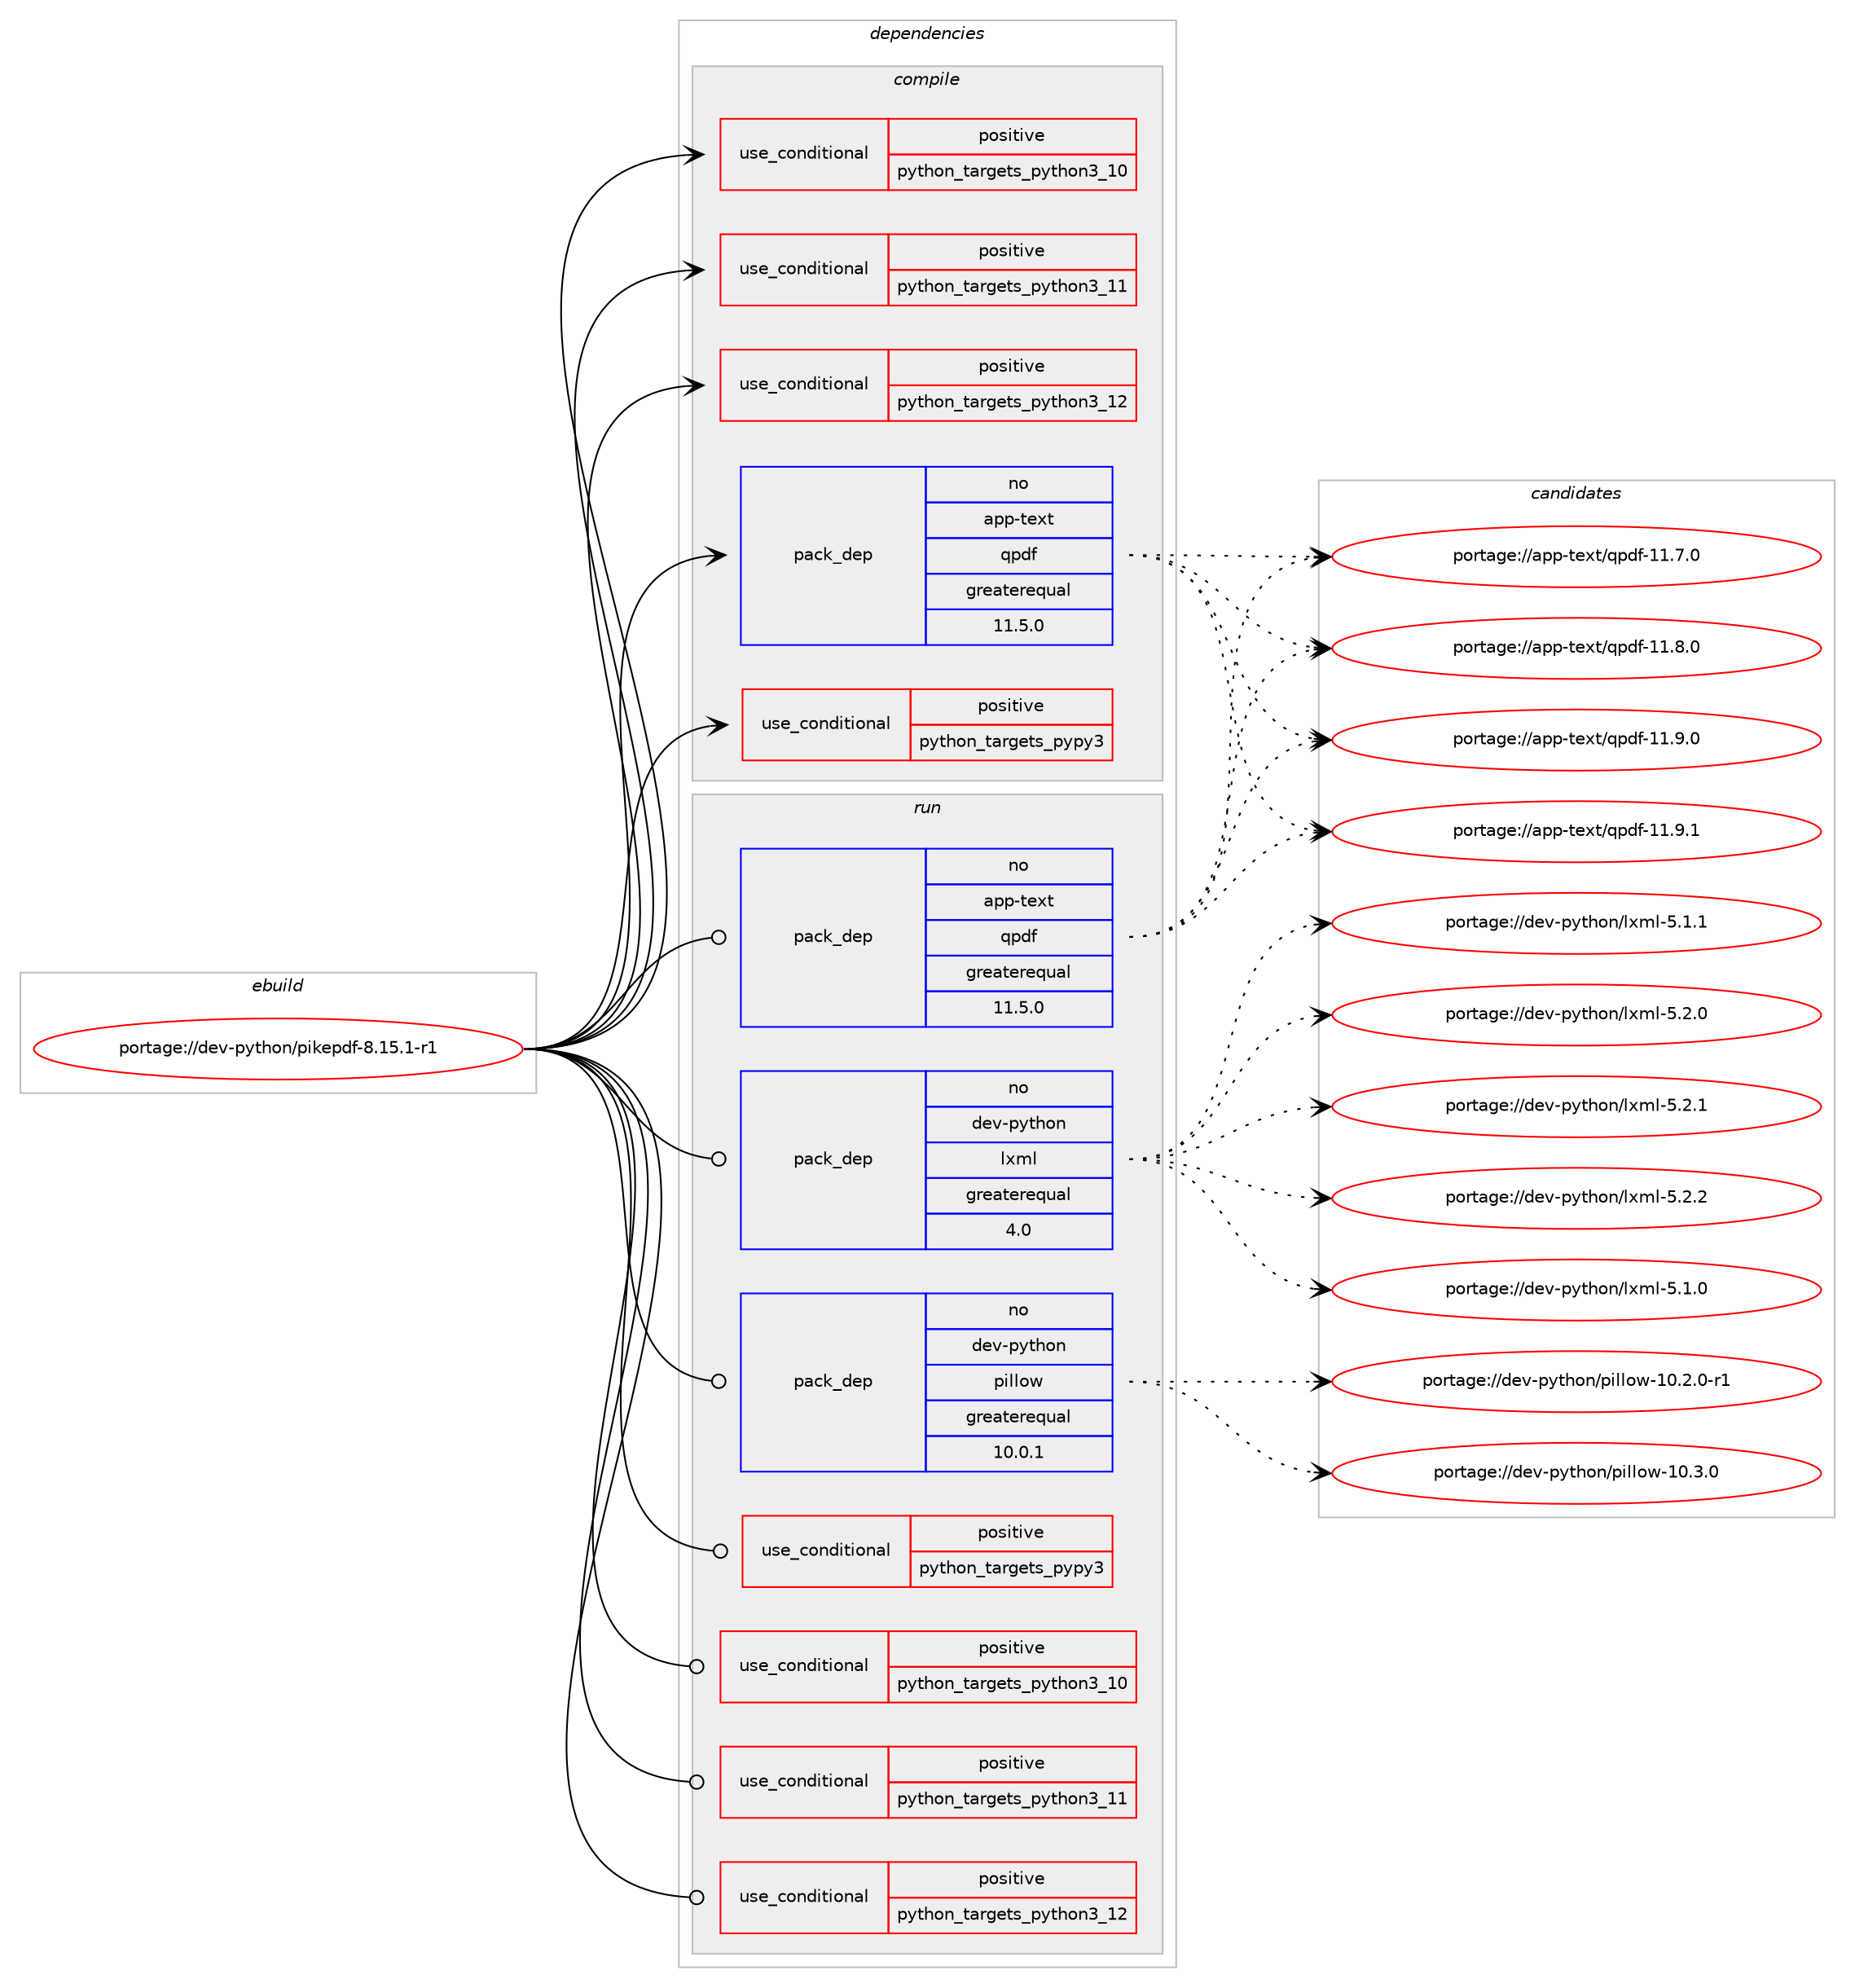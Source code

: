 digraph prolog {

# *************
# Graph options
# *************

newrank=true;
concentrate=true;
compound=true;
graph [rankdir=LR,fontname=Helvetica,fontsize=10,ranksep=1.5];#, ranksep=2.5, nodesep=0.2];
edge  [arrowhead=vee];
node  [fontname=Helvetica,fontsize=10];

# **********
# The ebuild
# **********

subgraph cluster_leftcol {
color=gray;
rank=same;
label=<<i>ebuild</i>>;
id [label="portage://dev-python/pikepdf-8.15.1-r1", color=red, width=4, href="../dev-python/pikepdf-8.15.1-r1.svg"];
}

# ****************
# The dependencies
# ****************

subgraph cluster_midcol {
color=gray;
label=<<i>dependencies</i>>;
subgraph cluster_compile {
fillcolor="#eeeeee";
style=filled;
label=<<i>compile</i>>;
subgraph cond34874 {
dependency77428 [label=<<TABLE BORDER="0" CELLBORDER="1" CELLSPACING="0" CELLPADDING="4"><TR><TD ROWSPAN="3" CELLPADDING="10">use_conditional</TD></TR><TR><TD>positive</TD></TR><TR><TD>python_targets_pypy3</TD></TR></TABLE>>, shape=none, color=red];
# *** BEGIN UNKNOWN DEPENDENCY TYPE (TODO) ***
# dependency77428 -> package_dependency(portage://dev-python/pikepdf-8.15.1-r1,install,no,dev-python,pypy3,none,[,,],any_same_slot,[])
# *** END UNKNOWN DEPENDENCY TYPE (TODO) ***

}
id:e -> dependency77428:w [weight=20,style="solid",arrowhead="vee"];
subgraph cond34875 {
dependency77429 [label=<<TABLE BORDER="0" CELLBORDER="1" CELLSPACING="0" CELLPADDING="4"><TR><TD ROWSPAN="3" CELLPADDING="10">use_conditional</TD></TR><TR><TD>positive</TD></TR><TR><TD>python_targets_python3_10</TD></TR></TABLE>>, shape=none, color=red];
# *** BEGIN UNKNOWN DEPENDENCY TYPE (TODO) ***
# dependency77429 -> package_dependency(portage://dev-python/pikepdf-8.15.1-r1,install,no,dev-lang,python,none,[,,],[slot(3.10)],[])
# *** END UNKNOWN DEPENDENCY TYPE (TODO) ***

}
id:e -> dependency77429:w [weight=20,style="solid",arrowhead="vee"];
subgraph cond34876 {
dependency77430 [label=<<TABLE BORDER="0" CELLBORDER="1" CELLSPACING="0" CELLPADDING="4"><TR><TD ROWSPAN="3" CELLPADDING="10">use_conditional</TD></TR><TR><TD>positive</TD></TR><TR><TD>python_targets_python3_11</TD></TR></TABLE>>, shape=none, color=red];
# *** BEGIN UNKNOWN DEPENDENCY TYPE (TODO) ***
# dependency77430 -> package_dependency(portage://dev-python/pikepdf-8.15.1-r1,install,no,dev-lang,python,none,[,,],[slot(3.11)],[])
# *** END UNKNOWN DEPENDENCY TYPE (TODO) ***

}
id:e -> dependency77430:w [weight=20,style="solid",arrowhead="vee"];
subgraph cond34877 {
dependency77431 [label=<<TABLE BORDER="0" CELLBORDER="1" CELLSPACING="0" CELLPADDING="4"><TR><TD ROWSPAN="3" CELLPADDING="10">use_conditional</TD></TR><TR><TD>positive</TD></TR><TR><TD>python_targets_python3_12</TD></TR></TABLE>>, shape=none, color=red];
# *** BEGIN UNKNOWN DEPENDENCY TYPE (TODO) ***
# dependency77431 -> package_dependency(portage://dev-python/pikepdf-8.15.1-r1,install,no,dev-lang,python,none,[,,],[slot(3.12)],[])
# *** END UNKNOWN DEPENDENCY TYPE (TODO) ***

}
id:e -> dependency77431:w [weight=20,style="solid",arrowhead="vee"];
subgraph pack41337 {
dependency77432 [label=<<TABLE BORDER="0" CELLBORDER="1" CELLSPACING="0" CELLPADDING="4" WIDTH="220"><TR><TD ROWSPAN="6" CELLPADDING="30">pack_dep</TD></TR><TR><TD WIDTH="110">no</TD></TR><TR><TD>app-text</TD></TR><TR><TD>qpdf</TD></TR><TR><TD>greaterequal</TD></TR><TR><TD>11.5.0</TD></TR></TABLE>>, shape=none, color=blue];
}
id:e -> dependency77432:w [weight=20,style="solid",arrowhead="vee"];
}
subgraph cluster_compileandrun {
fillcolor="#eeeeee";
style=filled;
label=<<i>compile and run</i>>;
}
subgraph cluster_run {
fillcolor="#eeeeee";
style=filled;
label=<<i>run</i>>;
subgraph cond34878 {
dependency77433 [label=<<TABLE BORDER="0" CELLBORDER="1" CELLSPACING="0" CELLPADDING="4"><TR><TD ROWSPAN="3" CELLPADDING="10">use_conditional</TD></TR><TR><TD>positive</TD></TR><TR><TD>python_targets_pypy3</TD></TR></TABLE>>, shape=none, color=red];
# *** BEGIN UNKNOWN DEPENDENCY TYPE (TODO) ***
# dependency77433 -> package_dependency(portage://dev-python/pikepdf-8.15.1-r1,run,no,dev-python,pypy3,none,[,,],any_same_slot,[])
# *** END UNKNOWN DEPENDENCY TYPE (TODO) ***

}
id:e -> dependency77433:w [weight=20,style="solid",arrowhead="odot"];
subgraph cond34879 {
dependency77434 [label=<<TABLE BORDER="0" CELLBORDER="1" CELLSPACING="0" CELLPADDING="4"><TR><TD ROWSPAN="3" CELLPADDING="10">use_conditional</TD></TR><TR><TD>positive</TD></TR><TR><TD>python_targets_python3_10</TD></TR></TABLE>>, shape=none, color=red];
# *** BEGIN UNKNOWN DEPENDENCY TYPE (TODO) ***
# dependency77434 -> package_dependency(portage://dev-python/pikepdf-8.15.1-r1,run,no,dev-lang,python,none,[,,],[slot(3.10)],[])
# *** END UNKNOWN DEPENDENCY TYPE (TODO) ***

}
id:e -> dependency77434:w [weight=20,style="solid",arrowhead="odot"];
subgraph cond34880 {
dependency77435 [label=<<TABLE BORDER="0" CELLBORDER="1" CELLSPACING="0" CELLPADDING="4"><TR><TD ROWSPAN="3" CELLPADDING="10">use_conditional</TD></TR><TR><TD>positive</TD></TR><TR><TD>python_targets_python3_11</TD></TR></TABLE>>, shape=none, color=red];
# *** BEGIN UNKNOWN DEPENDENCY TYPE (TODO) ***
# dependency77435 -> package_dependency(portage://dev-python/pikepdf-8.15.1-r1,run,no,dev-lang,python,none,[,,],[slot(3.11)],[])
# *** END UNKNOWN DEPENDENCY TYPE (TODO) ***

}
id:e -> dependency77435:w [weight=20,style="solid",arrowhead="odot"];
subgraph cond34881 {
dependency77436 [label=<<TABLE BORDER="0" CELLBORDER="1" CELLSPACING="0" CELLPADDING="4"><TR><TD ROWSPAN="3" CELLPADDING="10">use_conditional</TD></TR><TR><TD>positive</TD></TR><TR><TD>python_targets_python3_12</TD></TR></TABLE>>, shape=none, color=red];
# *** BEGIN UNKNOWN DEPENDENCY TYPE (TODO) ***
# dependency77436 -> package_dependency(portage://dev-python/pikepdf-8.15.1-r1,run,no,dev-lang,python,none,[,,],[slot(3.12)],[])
# *** END UNKNOWN DEPENDENCY TYPE (TODO) ***

}
id:e -> dependency77436:w [weight=20,style="solid",arrowhead="odot"];
subgraph pack41338 {
dependency77437 [label=<<TABLE BORDER="0" CELLBORDER="1" CELLSPACING="0" CELLPADDING="4" WIDTH="220"><TR><TD ROWSPAN="6" CELLPADDING="30">pack_dep</TD></TR><TR><TD WIDTH="110">no</TD></TR><TR><TD>app-text</TD></TR><TR><TD>qpdf</TD></TR><TR><TD>greaterequal</TD></TR><TR><TD>11.5.0</TD></TR></TABLE>>, shape=none, color=blue];
}
id:e -> dependency77437:w [weight=20,style="solid",arrowhead="odot"];
# *** BEGIN UNKNOWN DEPENDENCY TYPE (TODO) ***
# id -> package_dependency(portage://dev-python/pikepdf-8.15.1-r1,run,no,dev-python,deprecated,none,[,,],[],[use(optenable(python_targets_pypy3),negative),use(optenable(python_targets_python3_10),negative),use(optenable(python_targets_python3_11),negative),use(optenable(python_targets_python3_12),negative)])
# *** END UNKNOWN DEPENDENCY TYPE (TODO) ***

subgraph pack41339 {
dependency77438 [label=<<TABLE BORDER="0" CELLBORDER="1" CELLSPACING="0" CELLPADDING="4" WIDTH="220"><TR><TD ROWSPAN="6" CELLPADDING="30">pack_dep</TD></TR><TR><TD WIDTH="110">no</TD></TR><TR><TD>dev-python</TD></TR><TR><TD>lxml</TD></TR><TR><TD>greaterequal</TD></TR><TR><TD>4.0</TD></TR></TABLE>>, shape=none, color=blue];
}
id:e -> dependency77438:w [weight=20,style="solid",arrowhead="odot"];
# *** BEGIN UNKNOWN DEPENDENCY TYPE (TODO) ***
# id -> package_dependency(portage://dev-python/pikepdf-8.15.1-r1,run,no,dev-python,packaging,none,[,,],[],[use(optenable(python_targets_pypy3),negative),use(optenable(python_targets_python3_10),negative),use(optenable(python_targets_python3_11),negative),use(optenable(python_targets_python3_12),negative)])
# *** END UNKNOWN DEPENDENCY TYPE (TODO) ***

subgraph pack41340 {
dependency77439 [label=<<TABLE BORDER="0" CELLBORDER="1" CELLSPACING="0" CELLPADDING="4" WIDTH="220"><TR><TD ROWSPAN="6" CELLPADDING="30">pack_dep</TD></TR><TR><TD WIDTH="110">no</TD></TR><TR><TD>dev-python</TD></TR><TR><TD>pillow</TD></TR><TR><TD>greaterequal</TD></TR><TR><TD>10.0.1</TD></TR></TABLE>>, shape=none, color=blue];
}
id:e -> dependency77439:w [weight=20,style="solid",arrowhead="odot"];
}
}

# **************
# The candidates
# **************

subgraph cluster_choices {
rank=same;
color=gray;
label=<<i>candidates</i>>;

subgraph choice41337 {
color=black;
nodesep=1;
choice97112112451161011201164711311210010245494946554648 [label="portage://app-text/qpdf-11.7.0", color=red, width=4,href="../app-text/qpdf-11.7.0.svg"];
choice97112112451161011201164711311210010245494946564648 [label="portage://app-text/qpdf-11.8.0", color=red, width=4,href="../app-text/qpdf-11.8.0.svg"];
choice97112112451161011201164711311210010245494946574648 [label="portage://app-text/qpdf-11.9.0", color=red, width=4,href="../app-text/qpdf-11.9.0.svg"];
choice97112112451161011201164711311210010245494946574649 [label="portage://app-text/qpdf-11.9.1", color=red, width=4,href="../app-text/qpdf-11.9.1.svg"];
dependency77432:e -> choice97112112451161011201164711311210010245494946554648:w [style=dotted,weight="100"];
dependency77432:e -> choice97112112451161011201164711311210010245494946564648:w [style=dotted,weight="100"];
dependency77432:e -> choice97112112451161011201164711311210010245494946574648:w [style=dotted,weight="100"];
dependency77432:e -> choice97112112451161011201164711311210010245494946574649:w [style=dotted,weight="100"];
}
subgraph choice41338 {
color=black;
nodesep=1;
choice97112112451161011201164711311210010245494946554648 [label="portage://app-text/qpdf-11.7.0", color=red, width=4,href="../app-text/qpdf-11.7.0.svg"];
choice97112112451161011201164711311210010245494946564648 [label="portage://app-text/qpdf-11.8.0", color=red, width=4,href="../app-text/qpdf-11.8.0.svg"];
choice97112112451161011201164711311210010245494946574648 [label="portage://app-text/qpdf-11.9.0", color=red, width=4,href="../app-text/qpdf-11.9.0.svg"];
choice97112112451161011201164711311210010245494946574649 [label="portage://app-text/qpdf-11.9.1", color=red, width=4,href="../app-text/qpdf-11.9.1.svg"];
dependency77437:e -> choice97112112451161011201164711311210010245494946554648:w [style=dotted,weight="100"];
dependency77437:e -> choice97112112451161011201164711311210010245494946564648:w [style=dotted,weight="100"];
dependency77437:e -> choice97112112451161011201164711311210010245494946574648:w [style=dotted,weight="100"];
dependency77437:e -> choice97112112451161011201164711311210010245494946574649:w [style=dotted,weight="100"];
}
subgraph choice41339 {
color=black;
nodesep=1;
choice1001011184511212111610411111047108120109108455346494648 [label="portage://dev-python/lxml-5.1.0", color=red, width=4,href="../dev-python/lxml-5.1.0.svg"];
choice1001011184511212111610411111047108120109108455346494649 [label="portage://dev-python/lxml-5.1.1", color=red, width=4,href="../dev-python/lxml-5.1.1.svg"];
choice1001011184511212111610411111047108120109108455346504648 [label="portage://dev-python/lxml-5.2.0", color=red, width=4,href="../dev-python/lxml-5.2.0.svg"];
choice1001011184511212111610411111047108120109108455346504649 [label="portage://dev-python/lxml-5.2.1", color=red, width=4,href="../dev-python/lxml-5.2.1.svg"];
choice1001011184511212111610411111047108120109108455346504650 [label="portage://dev-python/lxml-5.2.2", color=red, width=4,href="../dev-python/lxml-5.2.2.svg"];
dependency77438:e -> choice1001011184511212111610411111047108120109108455346494648:w [style=dotted,weight="100"];
dependency77438:e -> choice1001011184511212111610411111047108120109108455346494649:w [style=dotted,weight="100"];
dependency77438:e -> choice1001011184511212111610411111047108120109108455346504648:w [style=dotted,weight="100"];
dependency77438:e -> choice1001011184511212111610411111047108120109108455346504649:w [style=dotted,weight="100"];
dependency77438:e -> choice1001011184511212111610411111047108120109108455346504650:w [style=dotted,weight="100"];
}
subgraph choice41340 {
color=black;
nodesep=1;
choice1001011184511212111610411111047112105108108111119454948465046484511449 [label="portage://dev-python/pillow-10.2.0-r1", color=red, width=4,href="../dev-python/pillow-10.2.0-r1.svg"];
choice100101118451121211161041111104711210510810811111945494846514648 [label="portage://dev-python/pillow-10.3.0", color=red, width=4,href="../dev-python/pillow-10.3.0.svg"];
dependency77439:e -> choice1001011184511212111610411111047112105108108111119454948465046484511449:w [style=dotted,weight="100"];
dependency77439:e -> choice100101118451121211161041111104711210510810811111945494846514648:w [style=dotted,weight="100"];
}
}

}
